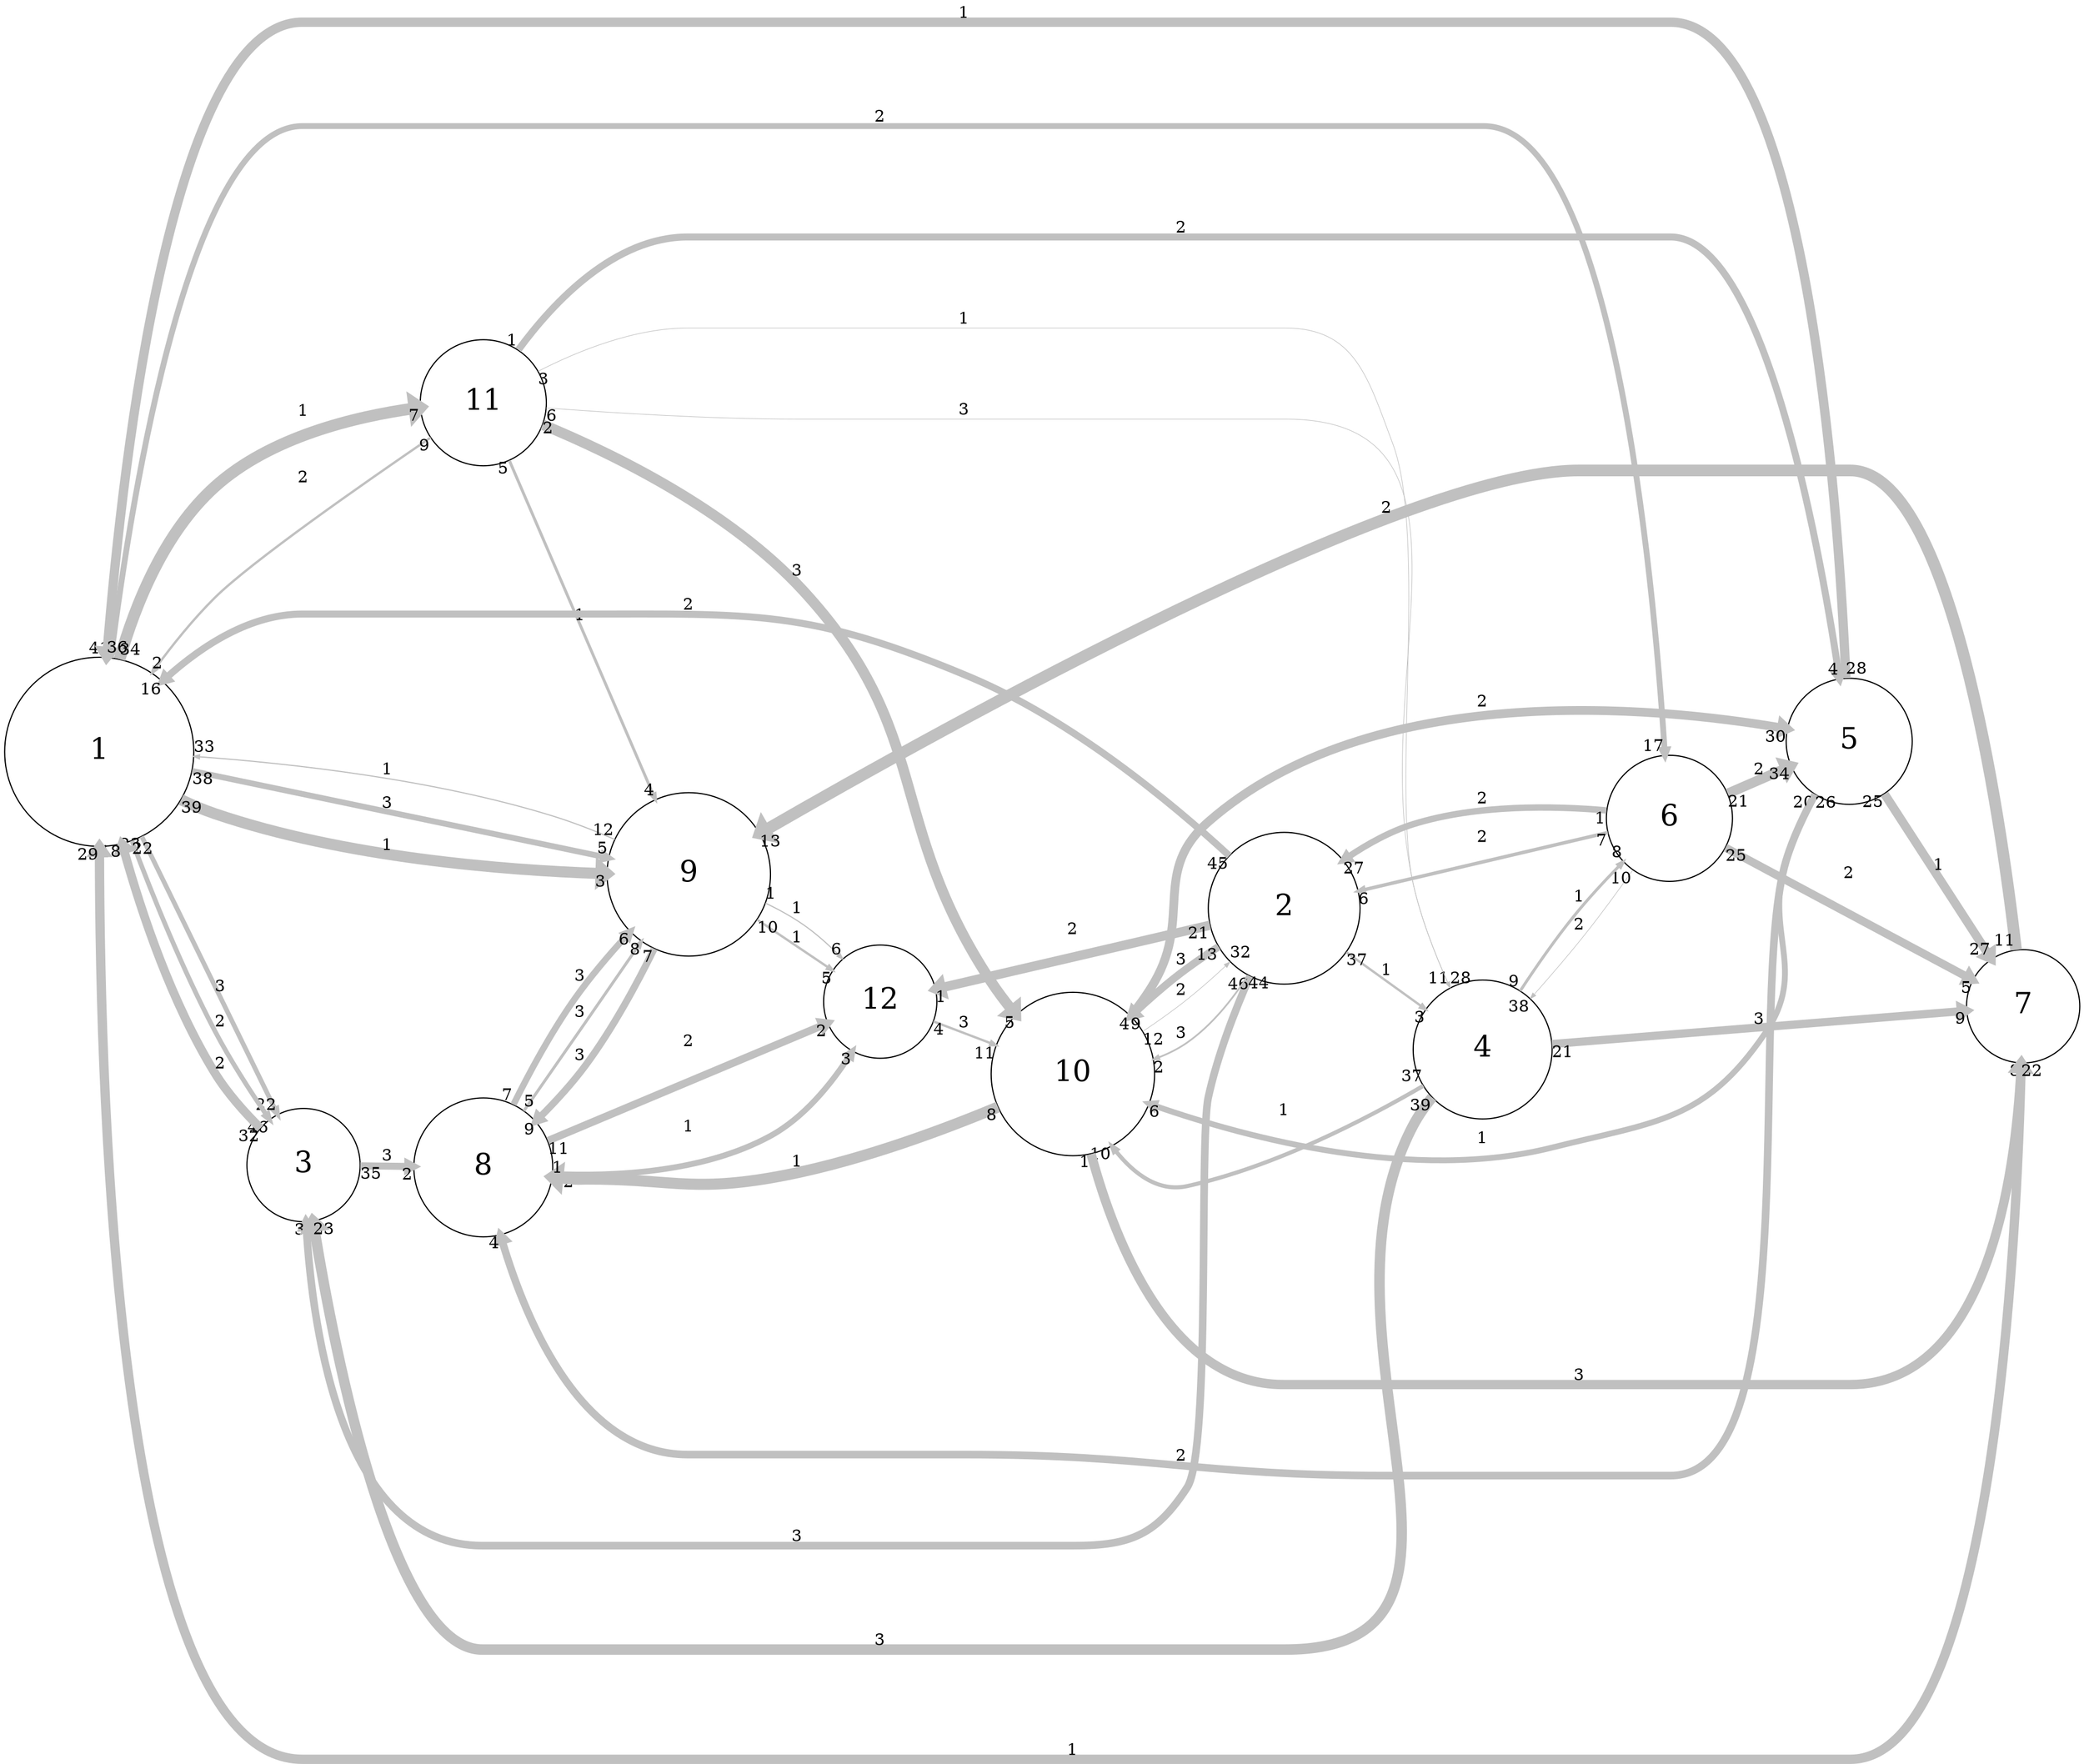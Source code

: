 digraph "" {
	graph [bb="0,0,1745.1,1214.5",
		overlap=false,
		rankdir=LR,
		ratio=0.5,
		scale=1,
		splines=spline
	];
	node [fontsize=25,
		label="\N",
		shape=circle
	];
	edge [arrowsize=0.5,
		splines=true
	];
	0	[height=2.25,
		label=1,
		pos="81.1,484",
		width=2.25];
	2	[height=1.35,
		label=3,
		pos="253.1,708",
		width=1.35];
	0 -> 2	[key=0,
		capacity=3,
		color=grey,
		from_pd=22,
		head_lp="223.92,656.2",
		headlabel=22,
		label=3,
		lp="183.1,601.25",
		penwidth=4.0,
		pos="e,230.67,664.45 140.45,539.32 156.27,555.7 172.79,574.17 186.48,592.5 200.88,611.8 214.45,634.57 225.48,654.76",
		pt=13,
		tail_lp="147.2,547.57",
		taillabel=23,
		to_pd=21];
	0 -> 2	[key=1,
		capacity=2,
		color=grey,
		from_pd=21,
		head_lp="205.44,672.63",
		headlabel=46,
		label=2,
		lp="183.1,665.25",
		penwidth=4.0,
		pos="e,212.19,680.88 117.02,556.98 133.64,587.75 155.25,622.88 179.73,651 186.81,659.14 195.2,666.95 203.7,674.04",
		pt=13,
		tail_lp="110.27,565.23",
		taillabel=22,
		to_pd=45];
	5	[height=1.5,
		label=6,
		pos="1400.1,964",
		width=1.5];
	0 -> 5	[key=0,
		capacity=2,
		color=grey,
		from_pd=40,
		head_lp="1371.1,1021.9",
		headlabel=17,
		label=2,
		lp="738.1,1136.2",
		penwidth=5.0,
		pos="e,1377.9,1013.7 86.497,565.24 98.09,738.37 136.97,1128 252.1,1128 252.1,1128 252.1,1128 1245.1,1128 1304.4,1128 1347.5,1070.4 1372.8,\
1023.5",
		pt=11,
		tail_lp="79.747,573.49",
		taillabel=41,
		to_pd=16];
	8	[height=1.95,
		label=9,
		pos="576.1,503",
		width=1.95];
	0 -> 8	[key=0,
		capacity=1,
		color=grey,
		from_pd=38,
		head_lp="502.22,492.07",
		headlabel=3,
		label=1,
		lp="323.1,502.25",
		penwidth=9.5,
		pos="e,505.59,500.32 162.41,487.09 253.58,490.61 401.52,496.31 493.3,499.85",
		pt=2,
		tail_lp="169.16,478.84",
		taillabel=39,
		to_pd=2];
	0 -> 8	[key=1,
		capacity=3,
		color=grey,
		from_pd=37,
		head_lp="503.41,481.71",
		headlabel=5,
		label=3,
		lp="323.1,482.25",
		penwidth=5.0,
		pos="e,506.78,489.96 162.36,479.57 208.4,477.25 267.29,474.66 319.73,473.5 379.07,472.19 445.67,480.2 495.98,488.2",
		pt=11,
		tail_lp="169.11,487.82",
		taillabel=38,
		to_pd=4];
	10	[height=1.5,
		label=11,
		pos="404.1,259",
		width=1.5];
	0 -> 10	[key=0,
		capacity=1,
		color=grey,
		from_pd=33,
		head_lp="349.7,269.54",
		headlabel=7,
		label=1,
		lp="253.1,364.25",
		penwidth=10.0,
		pos="e,353.08,277.79 133.9,422.07 148.06,406.62 163.89,390.59 179.73,377 228.3,335.3 294.1,302.79 341.69,282.55",
		pt=1,
		tail_lp="127.15,430.32",
		taillabel=34,
		to_pd=6];
	2 -> 0	[key=0,
		capacity=2,
		color=grey,
		from_pd=31,
		head_lp="124.07,556.44",
		headlabel=18,
		label=2,
		lp="183.1,625.25",
		penwidth=7.5,
		pos="e,130.82,548.19 222.83,669.43 199.54,638.74 166.26,594.89 137.91,557.53",
		pt=6,
		tail_lp="229.58,677.68",
		taillabel=32,
		to_pd=17];
	7	[height=1.65,
		label=8,
		pos="404.1,714",
		width=1.65];
	2 -> 7	[key=0,
		capacity=3,
		color=grey,
		from_pd=34,
		head_lp="340.89,703.38",
		headlabel=2,
		label=3,
		lp="323.1,718.25",
		penwidth=6.0,
		pos="e,344.27,711.63 302.06,709.93 311.94,710.33 322.52,710.76 332.99,711.18",
		pt=9,
		tail_lp="308.81,701.68",
		taillabel=35,
		to_pd=1];
	1	[height=1.8,
		label=2,
		pos="1077.1,902",
		width=1.8];
	5 -> 1	[key=0,
		capacity=2,
		color=grey,
		from_pd=6,
		head_lp="1144.5,905.93",
		headlabel=6,
		label=2,
		lp="1244.1,953.25",
		penwidth=3.0,
		pos="e,1141.1,914.18 1346.6,953.85 1293.2,943.54 1210.1,927.49 1150.5,915.98",
		pt=15,
		tail_lp="1343.2,945.6",
		taillabel=7,
		to_pd=5];
	5 -> 1	[key=1,
		capacity=2,
		color=grey,
		from_pd=0,
		head_lp="1136.5,932.36",
		headlabel=27,
		label=2,
		lp="1244.1,984.25",
		penwidth=5.5,
		pos="e,1129.7,940.61 1346.5,972.47 1302.4,977.68 1238.3,980.86 1184.7,966 1169.2,961.69 1153.6,954.44 1139.4,946.34",
		pt=10,
		tail_lp="1343.1,980.72",
		taillabel=1,
		to_pd=26];
	3	[height=1.65,
		label=4,
		pos="1244.1,636",
		width=1.65];
	5 -> 3	[key=0,
		capacity=2,
		color=grey,
		from_pd=9,
		head_lp="1294.2,685.53",
		headlabel=38,
		label=2,
		lp="1325.1,740.25",
		penwidth=0.5,
		pos="e,1287.5,677.28 1389.5,910.96 1379.2,862.36 1359.9,789.52 1328.5,732.5 1318.5,714.43 1304.7,696.72 1291.3,681.51",
		pt=20,
		tail_lp="1382.7,902.71",
		taillabel=10,
		to_pd=37];
	6	[height=1.35,
		label=7,
		pos="1696.1,580",
		width=1.35];
	5 -> 6	[key=0,
		capacity=2,
		color=grey,
		from_pd=24,
		head_lp="1684.6,636.6",
		headlabel=5,
		label=2,
		lp="1551.1,915.25",
		penwidth=7.0,
		pos="e,1688,628.35 1448.2,938.64 1499.9,908.53 1581.7,853.64 1629.5,785 1659.8,741.35 1676.7,682.9 1685.7,639.58",
		pt=7,
		tail_lp="1455,930.39",
		taillabel=25,
		to_pd=4];
	4	[height=1.5,
		label=5,
		pos="1551.1,644",
		width=1.5];
	5 -> 4	[key=0,
		capacity=2,
		color=grey,
		from_pd=20,
		head_lp="1543.2,704.62",
		headlabel=34,
		label=2,
		lp="1476.1,867.25",
		penwidth=8.5,
		pos="e,1536.4,696.37 1434.2,921.87 1449.4,901.07 1466.8,875.1 1479.5,850 1502.4,804.41 1520.8,749.62 1533.1,708.01",
		pt=4,
		tail_lp="1440.9,913.62",
		taillabel=21,
		to_pd=33];
	8 -> 0	[key=0,
		capacity=1,
		color=grey,
		from_pd=11,
		head_lp="167.3,458.54",
		headlabel=33,
		label=1,
		lp="323.1,462.25",
		penwidth=1.0,
		pos="e,160.55,466.79 508.88,481.43 494.06,477.17 478.34,473.07 463.5,470 403.43,457.59 387.7,457.17 326.48,453.5 273.17,450.3 213.72,\
457.48 166.79,465.68",
		pt=19,
		tail_lp="502.13,473.18",
		taillabel=12,
		to_pd=32];
	11	[height=1.35,
		label=12,
		pos="738.1,749",
		width=1.35];
	8 -> 11	[key=0,
		capacity=1,
		color=grey,
		from_pd=9,
		head_lp="707.4,700.27",
		headlabel=5,
		label=1,
		lp="668.1,657.25",
		penwidth=2.0,
		pos="e,710.77,708.52 615.22,561.61 643.21,604.64 680.72,662.32 706.7,702.26",
		pt=17,
		tail_lp="621.97,569.86",
		taillabel=10,
		to_pd=4];
	8 -> 11	[key=1,
		capacity=1,
		color=grey,
		from_pd=0,
		head_lp="720.59,696.39",
		headlabel=6,
		label=1,
		lp="668.1,629.25",
		penwidth=1.0,
		pos="e,717.21,704.64 623.2,555.66 639.4,575.35 657.12,598.32 671.48,620.5 687.54,645.32 702.74,674.57 714.46,698.89",
		pt=19,
		tail_lp="626.58,547.41",
		taillabel=1,
		to_pd=5];
	8 -> 7	[key=0,
		capacity=3,
		color=grey,
		from_pd=6,
		head_lp="434.32,656.22",
		headlabel=9,
		label=3,
		lp="485.1,613.25",
		penwidth=6.0,
		pos="e,437.69,664.47 526.47,553.2 511.64,569.2 495.6,587.24 481.73,604.5 468.85,620.52 455.7,638.57 444.02,655.32",
		pt=9,
		tail_lp="523.09,561.45",
		taillabel=7,
		to_pd=8];
	10 -> 0	[key=0,
		capacity=2,
		color=grey,
		from_pd=8,
		head_lp="111.64,399.14",
		headlabel=2,
		label=2,
		lp="253.1,289.25",
		penwidth=2.0,
		pos="e,108.26,407.39 350.41,252.52 307.77,249.98 247.9,252.77 204.5,280.5 161.14,308.2 130.97,357.26 111.43,400.27",
		pt=17,
		tail_lp="347.03,244.27",
		taillabel=9,
		to_pd=1];
	10 -> 8	[key=0,
		capacity=1,
		color=grey,
		from_pd=4,
		head_lp="539.53,436.79",
		headlabel=4,
		label=1,
		lp="485.1,384.25",
		penwidth=2.5,
		pos="e,536.16,445.04 436.63,302.53 452.34,324.34 471.54,351.22 488.48,375.5 502.58,395.72 517.75,417.91 531.4,438.02",
		pt=16,
		tail_lp="433.26,310.78",
		taillabel=5,
		to_pd=3];
	10 -> 3	[key=0,
		capacity=3,
		color=grey,
		from_pd=5,
		head_lp="1193,604.42",
		headlabel=11,
		label=3,
		lp="808.1,326.25",
		penwidth=0.5,
		pos="e,1199.7,596.17 455.06,277.18 507.24,294.52 591.8,318 667.1,318 667.1,318 667.1,318 1078.1,318 1120.2,318 1141.2,318.32 1166.5,352 \
1195.9,391.26 1165.1,527.03 1184.7,572 1187.7,578.95 1191.8,585.64 1196.5,591.9",
		pt=20,
		tail_lp="458.44,285.43",
		taillabel=6,
		to_pd=10];
	10 -> 3	[key=1,
		capacity=1,
		color=grey,
		from_pd=2,
		head_lp="1193,587.93",
		headlabel=28,
		label=1,
		lp="808.1,149.25",
		penwidth=0.5,
		pos="e,1199.7,596.18 438.82,217.07 470.14,183.15 520.13,141 575.1,141 575.1,141 575.1,141 1078.1,141 1175.3,141 1142.7,246.78 1166.5,\
341 1191.7,440.85 1143.7,477.52 1184.7,572 1187.7,578.95 1191.8,585.65 1196.4,591.91",
		pt=20,
		tail_lp="435.44,208.82",
		taillabel=3,
		to_pd=27];
	9	[height=1.95,
		label=10,
		pos="899.1,728",
		width=1.95];
	10 -> 9	[key=0,
		capacity=3,
		color=grey,
		from_pd=1,
		head_lp="888.26,649.65",
		headlabel=5,
		label=3,
		lp="668.1,233.25",
		penwidth=9.0,
		pos="e,891.63,657.9 456.11,243.81 545.57,220.7 729.09,189.78 811.48,296 853.05,349.6 878.59,536.27 890.37,645.91",
		pt=3,
		tail_lp="459.48,235.56",
		taillabel=2,
		to_pd=4];
	10 -> 4	[key=0,
		capacity=2,
		color=grey,
		from_pd=0,
		head_lp="1537.6,582.22",
		headlabel=4,
		label=2,
		lp="991.1,267.25",
		penwidth=6.0,
		pos="e,1541,590.47 458.32,259 491.83,259 535.99,259 575.1,259 575.1,259 575.1,259 1401.1,259 1468.9,259 1517.9,469.52 1538.8,579.21",
		pt=9,
		tail_lp="461.69,267.25",
		taillabel=1,
		to_pd=3];
	1 -> 0	[key=0,
		capacity=2,
		color=grey,
		from_pd=44,
		head_lp="91.2,396.12",
		headlabel=16,
		label=2,
		lp="576.1,79.25",
		penwidth=6.0,
		pos="e,97.95,404.37 1054.2,841.27 1039.5,797.6 1021.2,736.95 1012.3,682 996.42,584.31 1021.7,332.15 994.48,237 971.14,155.4 984.97,71 \
900.1,71 252.1,71 252.1,71 252.1,71 182.92,71 127.59,271.63 100.41,393.22",
		pt=9,
		tail_lp="1060.9,833.02",
		taillabel=45,
		to_pd=15];
	1 -> 2	[key=0,
		capacity=3,
		color=grey,
		from_pd=45,
		head_lp="262.61,764.91",
		headlabel=3,
		label=3,
		lp="668.1,983.25",
		penwidth=6.5,
		pos="e,259.24,756.66 1014.7,920.04 935.5,941.66 793.29,975 669.1,975 403.1,975 403.1,975 403.1,975 308.87,975 273.68,846.61 260.96,767.89",
		pt=8,
		tail_lp="1007.9,928.29",
		taillabel=46,
		to_pd=2];
	1 -> 3	[key=0,
		capacity=1,
		color=grey,
		from_pd=36,
		head_lp="1208.6,694.48",
		headlabel=3,
		label=1,
		lp="1163.1,777.25",
		penwidth=2.0,
		pos="e,1211.9,686.23 1112.1,847.21 1140.1,802.13 1179.5,738.45 1207.9,692.82",
		pt=17,
		tail_lp="1105.3,838.96",
		taillabel=37,
		to_pd=2];
	1 -> 9	[key=0,
		capacity=3,
		color=grey,
		from_pd=43,
		head_lp="954.64,758.52",
		headlabel=2,
		label=3,
		lp="991.1,805.25",
		penwidth=1.5,
		pos="e,958.01,766.77 1039.3,849.15 1026.1,831.84 1010.5,813.06 994.48,797.5 985.03,788.32 974.33,779.34 963.61,771.05",
		pt=18,
		tail_lp="1046,840.9",
		taillabel=44,
		to_pd=1];
	1 -> 9	[key=1,
		capacity=3,
		color=grey,
		from_pd=12,
		head_lp="936.51,798",
		headlabel=4,
		label=3,
		lp="991.1,870.25",
		penwidth=6.5,
		pos="e,933.13,789.75 1016.9,877.11 1006.6,871.35 996.38,864.63 987.73,857 969.23,840.69 952.8,819.66 939.31,799.33",
		pt=8,
		tail_lp="1010.1,885.36",
		taillabel=13,
		to_pd=3];
	1 -> 11	[key=0,
		capacity=2,
		color=grey,
		from_pd=20,
		head_lp="775.29,784.35",
		headlabel=1,
		label=2,
		lp="899.1,884.25",
		penwidth=8.0,
		pos="e,778.66,776.1 1013.3,890.41 1004.6,888.26 995.89,885.79 987.73,883 913.67,857.71 897.2,845.19 828.9,807 815.48,799.49 801.33,790.77 \
788.34,782.4",
		pt=5,
		tail_lp="1006.6,898.66",
		taillabel=21,
		to_pd=0];
	3 -> 2	[key=0,
		capacity=3,
		color=grey,
		from_pd=38,
		head_lp="247.41,765.04",
		headlabel=23,
		label=3,
		lp="738.1,1054.2",
		penwidth=9.0,
		pos="e,254.16,756.79 1219.4,690.48 1207.9,718.39 1194.5,753.12 1184.7,785 1175.5,815.02 1185.3,1046 1078.1,1046 403.1,1046 403.1,1046 \
403.1,1046 283.33,1046 259.01,866.11 254.62,768.8",
		pt=3,
		tail_lp="1226.2,698.73",
		taillabel=39,
		to_pd=22];
	3 -> 5	[key=0,
		capacity=1,
		color=grey,
		from_pd=8,
		head_lp="1395.8,902.01",
		headlabel=8,
		label=1,
		lp="1325.1,676.25",
		penwidth=2.5,
		pos="e,1392.4,910.26 1302.3,649.04 1312.1,653.5 1321.4,659.49 1328.5,667.5 1358.7,701.88 1380.4,825.3 1391.2,901.65",
		pt=16,
		tail_lp="1305.7,657.29",
		taillabel=9,
		to_pd=7];
	3 -> 9	[key=0,
		capacity=1,
		color=grey,
		from_pd=36,
		head_lp="962.33,677.73",
		headlabel=10,
		label=1,
		lp="1077.1,670.25",
		penwidth=3.5,
		pos="e,955.58,685.98 1184.2,636.39 1131.3,638.46 1052.1,645.87 987.73,670 979.87,672.94 972,676.7 964.39,680.89",
		pt=14,
		tail_lp="1177.5,628.14",
		taillabel=37,
		to_pd=9];
	3 -> 6	[key=0,
		capacity=3,
		color=grey,
		from_pd=20,
		head_lp="1644,569.2",
		headlabel=9,
		label=3,
		lp="1476.1,593.25",
		penwidth=7.0,
		pos="e,1647.3,577.45 1301.6,620.11 1352.3,606.7 1429,588.52 1497.1,581 1543.5,575.88 1596.4,575.91 1635.8,577.07",
		pt=7,
		tail_lp="1308.3,628.36",
		taillabel=21,
		to_pd=8];
	9 -> 1	[key=0,
		capacity=2,
		color=grey,
		from_pd=11,
		head_lp="1037,864.96",
		headlabel=32,
		label=2,
		lp="991.1,828.25",
		penwidth=0.5,
		pos="e,1030.3,856.71 949.59,776.93 973.63,800.69 1002.4,829.17 1026.5,852.94",
		pt=20,
		tail_lp="956.34,785.18",
		taillabel=12,
		to_pd=31];
	9 -> 7	[key=0,
		capacity=1,
		color=grey,
		from_pd=7,
		head_lp="449.49,747.54",
		headlabel=1,
		label=1,
		lp="668.1,839.25",
		penwidth=9.5,
		pos="e,446.12,755.79 846.24,774.74 828.6,787.79 807.94,800.23 786.7,807 667.66,844.92 622.34,839.27 505.9,794 487.96,787.03 470.69,775.69 \
455.65,763.72",
		pt=2,
		tail_lp="849.62,766.49",
		taillabel=8,
		to_pd=0];
	9 -> 6	[key=0,
		capacity=3,
		color=grey,
		from_pd=0,
		head_lp="1675.8,634.97",
		headlabel=22,
		label=3,
		lp="1325.1,779.25",
		penwidth=8.0,
		pos="e,1682.5,626.72 969.42,734.79 1017.8,739.55 1083.8,746.08 1141.9,752 1222.9,760.24 1242.7,771 1324.1,771 1324.1,771 1324.1,771 1552.1,\
771 1619.3,771 1658.8,694.21 1678.7,638.01",
		pt=5,
		tail_lp="972.8,726.54",
		taillabel=1,
		to_pd=21];
	9 -> 4	[key=0,
		capacity=2,
		color=grey,
		from_pd=8,
		head_lp="1521,596.06",
		headlabel=30,
		label=2,
		lp="1244.1,560.25",
		penwidth=7.5,
		pos="e,1514.3,604.31 951.4,681.35 1005,636.45 1093.7,572.37 1184.7,551.5 1313,522.07 1360.9,522.94 1479.5,580 1488.6,584.38 1497.4,590.31 \
1505.4,596.8",
		pt=6,
		tail_lp="948.02,689.6",
		taillabel=9,
		to_pd=29];
	11 -> 9	[key=0,
		capacity=3,
		color=grey,
		from_pd=3,
		head_lp="822.48,745.35",
		headlabel=11,
		label=3,
		lp="808.1,747.25",
		penwidth=2.0,
		pos="e,829.23,737.1 786.37,742.76 797.41,741.3 809.45,739.71 821.4,738.13",
		pt=17,
		tail_lp="789.75,734.51",
		taillabel=4,
		to_pd=10];
	7 -> 8	[key=0,
		capacity=3,
		color=grey,
		from_pd=6,
		head_lp="511.37,529.3",
		headlabel=6,
		label=3,
		lp="485.1,575.25",
		penwidth=5.5,
		pos="e,514.74,537.55 426.1,658.49 439.09,628.98 457.86,593.36 481.73,566.5 488.85,558.48 497.2,550.98 505.93,544.15",
		pt=10,
		tail_lp="422.72,650.24",
		taillabel=7,
		to_pd=5];
	7 -> 8	[key=1,
		capacity=3,
		color=grey,
		from_pd=4,
		head_lp="539.49,569.54",
		headlabel=8,
		label=3,
		lp="485.1,641.25",
		penwidth=2.5,
		pos="e,536.11,561.29 446.6,672.05 460.36,657.53 475.48,640.9 488.48,625 503.11,607.08 518.05,586.87 531.31,568.12",
		pt=16,
		tail_lp="443.22,680.3",
		taillabel=5,
		to_pd=7];
	7 -> 11	[key=0,
		capacity=2,
		color=grey,
		from_pd=10,
		head_lp="685.96,739.49",
		headlabel=2,
		label=2,
		lp="576.1,753.25",
		penwidth=6.5,
		pos="e,689.34,747.74 462.25,727.65 468.79,728.92 475.39,730.08 481.73,731 548.58,740.72 626.08,745.24 678.01,747.31",
		pt=8,
		tail_lp="469,719.4",
		taillabel=11,
		to_pd=1];
	7 -> 11	[key=1,
		capacity=1,
		color=grey,
		from_pd=11,
		head_lp="687.41,768.94",
		headlabel=3,
		label=1,
		lp="576.1,781.25",
		penwidth=5.0,
		pos="e,690.79,760.69 454.78,745.55 470.52,753.89 488.39,761.75 505.9,766 564.01,780.11 632.56,772.11 679.84,762.92",
		pt=11,
		tail_lp="461.53,737.3",
		taillabel=12,
		to_pd=2];
	6 -> 0	[key=0,
		capacity=1,
		color=grey,
		from_pd=7,
		head_lp="100.14,395.28",
		headlabel=29,
		label=1,
		lp="899.1,8.25",
		penwidth=8.0,
		pos="e,93.386,403.53 1693.5,531.05 1687.5,391.22 1661.1,0 1552.1,0 252.1,0 252.1,0 252.1,0 169.91,0 117.87,251.56 95.227,391.96",
		pt=5,
		tail_lp="1690.1,522.8",
		taillabel=8,
		to_pd=28];
	6 -> 8	[key=0,
		capacity=2,
		color=grey,
		from_pd=10,
		head_lp="624.34,438.02",
		headlabel=13,
		label=2,
		lp="1163.1,377.25",
		penwidth=10.0,
		pos="e,617.59,446.27 1686.1,531.99 1671,467.26 1633.5,360 1552.1,360 1324.1,360 1324.1,360 1324.1,360 1176.4,360 1139.8,377 992.1,377 \
737.1,377 737.1,377 737.1,377 693.17,377 654.2,406.67 625.72,437.22",
		pt=1,
		tail_lp="1679.4,523.74",
		taillabel=11,
		to_pd=12];
	4 -> 0	[key=0,
		capacity=1,
		color=grey,
		from_pd=27,
		head_lp="91.144,573.46",
		headlabel=36,
		label=1,
		lp="808.1,1206.2",
		penwidth=8.0,
		pos="e,84.394,565.21 1532.7,695.25 1521.7,729.02 1507.5,774.35 1497.1,815 1490.5,840.81 1434.2,1198 1401.1,1198 252.1,1198 252.1,1198 \
252.1,1198 125.89,1198 93.21,770.44 84.886,577.04",
		pt=5,
		tail_lp="1526,703.5",
		taillabel=28,
		to_pd=35];
	4 -> 9	[key=0,
		capacity=1,
		color=grey,
		from_pd=25,
		head_lp="970.78,753.46",
		headlabel=6,
		label=1,
		lp="1244.1,805.25",
		penwidth=5.0,
		pos="e,967.4,745.21 1511,680.75 1469.5,717.09 1400,770.32 1328.5,792 1264.6,811.36 1083.4,773.12 978.27,747.84",
		pt=11,
		tail_lp="1504.3,672.5",
		taillabel=26,
		to_pd=5];
	4 -> 7	[key=0,
		capacity=2,
		color=grey,
		from_pd=19,
		head_lp="466.04,697.36",
		headlabel=4,
		label=2,
		lp="991.1,569.25",
		penwidth=6.5,
		pos="e,462.67,701.49 1523.9,597.18 1507.3,572.66 1483.5,544.91 1454.1,531 1345.8,479.87 1303.9,518.03 1184.7,529 951.02,550.5 899.17,\
596.22 671.48,653 604.54,669.69 527.7,687.1 473.81,699.03",
		pt=8,
		tail_lp="1517.1,588.93",
		taillabel=20,
		to_pd=3];
	4 -> 6	[key=0,
		capacity=1,
		color=grey,
		from_pd=24,
		head_lp="1644.6,591.35",
		headlabel=27,
		label=1,
		lp="1626.1,620.25",
		penwidth=7.5,
		pos="e,1651.3,599.6 1600.9,622.15 1613.7,616.44 1627.5,610.24 1640.6,604.4",
		pt=6,
		tail_lp="1607.7,630.4",
		taillabel=25,
		to_pd=26];
}
